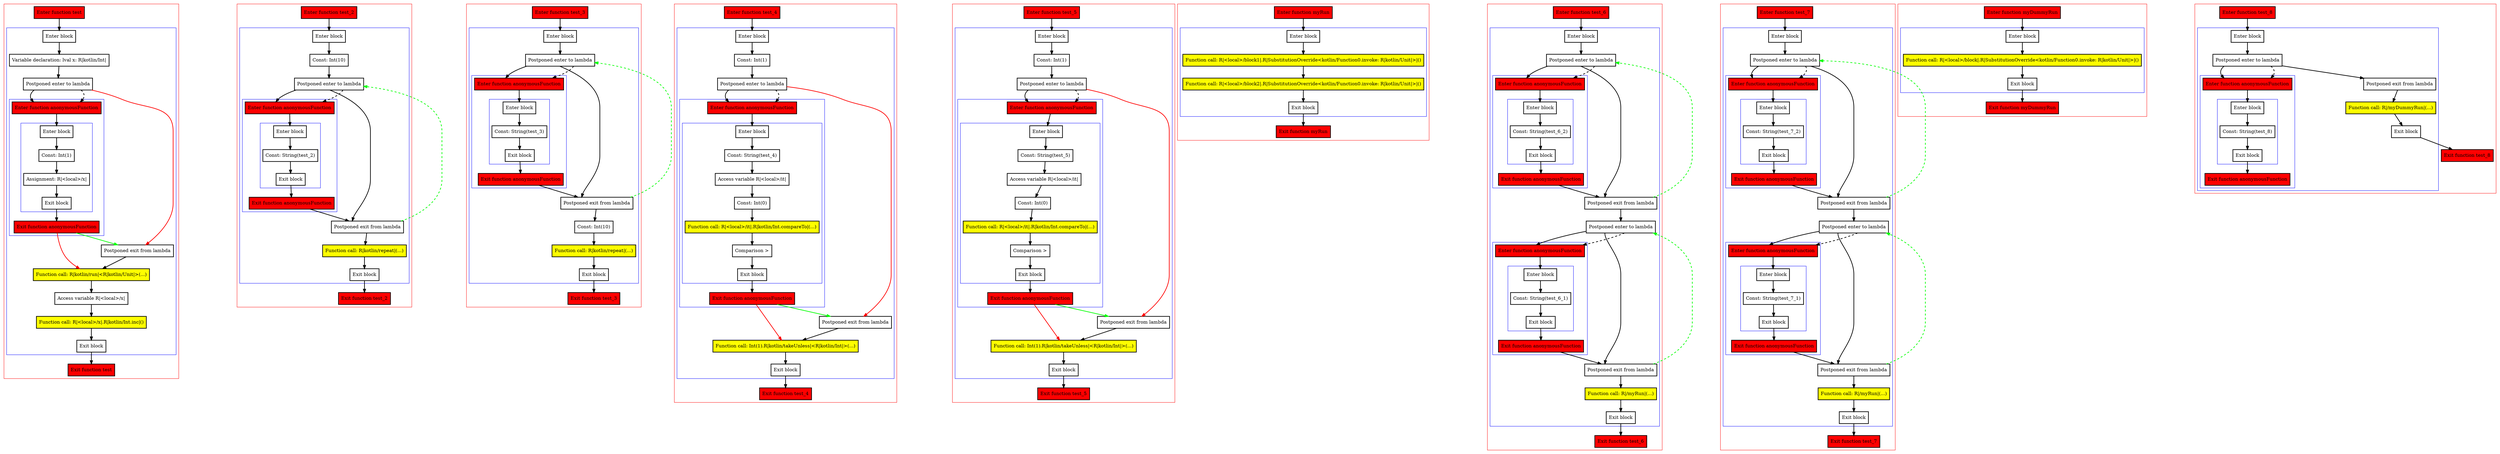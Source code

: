 digraph callsInPlace_kt {
    graph [nodesep=3]
    node [shape=box penwidth=2]
    edge [penwidth=2]

    subgraph cluster_0 {
        color=red
        0 [label="Enter function test" style="filled" fillcolor=red];
        subgraph cluster_1 {
            color=blue
            1 [label="Enter block"];
            2 [label="Variable declaration: lval x: R|kotlin/Int|"];
            3 [label="Postponed enter to lambda"];
            subgraph cluster_2 {
                color=blue
                10 [label="Enter function anonymousFunction" style="filled" fillcolor=red];
                subgraph cluster_3 {
                    color=blue
                    11 [label="Enter block"];
                    12 [label="Const: Int(1)"];
                    13 [label="Assignment: R|<local>/x|"];
                    14 [label="Exit block"];
                }
                15 [label="Exit function anonymousFunction" style="filled" fillcolor=red];
            }
            4 [label="Postponed exit from lambda"];
            5 [label="Function call: R|kotlin/run|<R|kotlin/Unit|>(...)" style="filled" fillcolor=yellow];
            6 [label="Access variable R|<local>/x|"];
            7 [label="Function call: R|<local>/x|.R|kotlin/Int.inc|()" style="filled" fillcolor=yellow];
            8 [label="Exit block"];
        }
        9 [label="Exit function test" style="filled" fillcolor=red];
    }
    0 -> {1};
    1 -> {2};
    2 -> {3};
    3 -> {10};
    3 -> {4} [color=red];
    3 -> {10} [style=dashed];
    4 -> {5};
    5 -> {6};
    6 -> {7};
    7 -> {8};
    8 -> {9};
    10 -> {11};
    11 -> {12};
    12 -> {13};
    13 -> {14};
    14 -> {15};
    15 -> {5} [color=red];
    15 -> {4} [color=green];

    subgraph cluster_4 {
        color=red
        16 [label="Enter function test_2" style="filled" fillcolor=red];
        subgraph cluster_5 {
            color=blue
            17 [label="Enter block"];
            18 [label="Const: Int(10)"];
            19 [label="Postponed enter to lambda"];
            subgraph cluster_6 {
                color=blue
                24 [label="Enter function anonymousFunction" style="filled" fillcolor=red];
                subgraph cluster_7 {
                    color=blue
                    25 [label="Enter block"];
                    26 [label="Const: String(test_2)"];
                    27 [label="Exit block"];
                }
                28 [label="Exit function anonymousFunction" style="filled" fillcolor=red];
            }
            20 [label="Postponed exit from lambda"];
            21 [label="Function call: R|kotlin/repeat|(...)" style="filled" fillcolor=yellow];
            22 [label="Exit block"];
        }
        23 [label="Exit function test_2" style="filled" fillcolor=red];
    }
    16 -> {17};
    17 -> {18};
    18 -> {19};
    19 -> {20 24};
    19 -> {24} [style=dashed];
    20 -> {21};
    20 -> {19} [color=green style=dashed];
    21 -> {22};
    22 -> {23};
    24 -> {25};
    25 -> {26};
    26 -> {27};
    27 -> {28};
    28 -> {20};

    subgraph cluster_8 {
        color=red
        29 [label="Enter function test_3" style="filled" fillcolor=red];
        subgraph cluster_9 {
            color=blue
            30 [label="Enter block"];
            31 [label="Postponed enter to lambda"];
            subgraph cluster_10 {
                color=blue
                37 [label="Enter function anonymousFunction" style="filled" fillcolor=red];
                subgraph cluster_11 {
                    color=blue
                    38 [label="Enter block"];
                    39 [label="Const: String(test_3)"];
                    40 [label="Exit block"];
                }
                41 [label="Exit function anonymousFunction" style="filled" fillcolor=red];
            }
            32 [label="Postponed exit from lambda"];
            33 [label="Const: Int(10)"];
            34 [label="Function call: R|kotlin/repeat|(...)" style="filled" fillcolor=yellow];
            35 [label="Exit block"];
        }
        36 [label="Exit function test_3" style="filled" fillcolor=red];
    }
    29 -> {30};
    30 -> {31};
    31 -> {32 37};
    31 -> {37} [style=dashed];
    32 -> {33};
    32 -> {31} [color=green style=dashed];
    33 -> {34};
    34 -> {35};
    35 -> {36};
    37 -> {38};
    38 -> {39};
    39 -> {40};
    40 -> {41};
    41 -> {32};

    subgraph cluster_12 {
        color=red
        42 [label="Enter function test_4" style="filled" fillcolor=red];
        subgraph cluster_13 {
            color=blue
            43 [label="Enter block"];
            44 [label="Const: Int(1)"];
            45 [label="Postponed enter to lambda"];
            subgraph cluster_14 {
                color=blue
                50 [label="Enter function anonymousFunction" style="filled" fillcolor=red];
                subgraph cluster_15 {
                    color=blue
                    51 [label="Enter block"];
                    52 [label="Const: String(test_4)"];
                    53 [label="Access variable R|<local>/it|"];
                    54 [label="Const: Int(0)"];
                    55 [label="Function call: R|<local>/it|.R|kotlin/Int.compareTo|(...)" style="filled" fillcolor=yellow];
                    56 [label="Comparison >"];
                    57 [label="Exit block"];
                }
                58 [label="Exit function anonymousFunction" style="filled" fillcolor=red];
            }
            46 [label="Postponed exit from lambda"];
            47 [label="Function call: Int(1).R|kotlin/takeUnless|<R|kotlin/Int|>(...)" style="filled" fillcolor=yellow];
            48 [label="Exit block"];
        }
        49 [label="Exit function test_4" style="filled" fillcolor=red];
    }
    42 -> {43};
    43 -> {44};
    44 -> {45};
    45 -> {50};
    45 -> {46} [color=red];
    45 -> {50} [style=dashed];
    46 -> {47};
    47 -> {48};
    48 -> {49};
    50 -> {51};
    51 -> {52};
    52 -> {53};
    53 -> {54};
    54 -> {55};
    55 -> {56};
    56 -> {57};
    57 -> {58};
    58 -> {47} [color=red];
    58 -> {46} [color=green];

    subgraph cluster_16 {
        color=red
        59 [label="Enter function test_5" style="filled" fillcolor=red];
        subgraph cluster_17 {
            color=blue
            60 [label="Enter block"];
            61 [label="Const: Int(1)"];
            62 [label="Postponed enter to lambda"];
            subgraph cluster_18 {
                color=blue
                67 [label="Enter function anonymousFunction" style="filled" fillcolor=red];
                subgraph cluster_19 {
                    color=blue
                    68 [label="Enter block"];
                    69 [label="Const: String(test_5)"];
                    70 [label="Access variable R|<local>/it|"];
                    71 [label="Const: Int(0)"];
                    72 [label="Function call: R|<local>/it|.R|kotlin/Int.compareTo|(...)" style="filled" fillcolor=yellow];
                    73 [label="Comparison >"];
                    74 [label="Exit block"];
                }
                75 [label="Exit function anonymousFunction" style="filled" fillcolor=red];
            }
            63 [label="Postponed exit from lambda"];
            64 [label="Function call: Int(1).R|kotlin/takeUnless|<R|kotlin/Int|>(...)" style="filled" fillcolor=yellow];
            65 [label="Exit block"];
        }
        66 [label="Exit function test_5" style="filled" fillcolor=red];
    }
    59 -> {60};
    60 -> {61};
    61 -> {62};
    62 -> {67};
    62 -> {63} [color=red];
    62 -> {67} [style=dashed];
    63 -> {64};
    64 -> {65};
    65 -> {66};
    67 -> {68};
    68 -> {69};
    69 -> {70};
    70 -> {71};
    71 -> {72};
    72 -> {73};
    73 -> {74};
    74 -> {75};
    75 -> {64} [color=red];
    75 -> {63} [color=green];

    subgraph cluster_20 {
        color=red
        76 [label="Enter function myRun" style="filled" fillcolor=red];
        subgraph cluster_21 {
            color=blue
            77 [label="Enter block"];
            78 [label="Function call: R|<local>/block1|.R|SubstitutionOverride<kotlin/Function0.invoke: R|kotlin/Unit|>|()" style="filled" fillcolor=yellow];
            79 [label="Function call: R|<local>/block2|.R|SubstitutionOverride<kotlin/Function0.invoke: R|kotlin/Unit|>|()" style="filled" fillcolor=yellow];
            80 [label="Exit block"];
        }
        81 [label="Exit function myRun" style="filled" fillcolor=red];
    }
    76 -> {77};
    77 -> {78};
    78 -> {79};
    79 -> {80};
    80 -> {81};

    subgraph cluster_22 {
        color=red
        82 [label="Enter function test_6" style="filled" fillcolor=red];
        subgraph cluster_23 {
            color=blue
            83 [label="Enter block"];
            84 [label="Postponed enter to lambda"];
            subgraph cluster_24 {
                color=blue
                96 [label="Enter function anonymousFunction" style="filled" fillcolor=red];
                subgraph cluster_25 {
                    color=blue
                    97 [label="Enter block"];
                    98 [label="Const: String(test_6_2)"];
                    99 [label="Exit block"];
                }
                100 [label="Exit function anonymousFunction" style="filled" fillcolor=red];
            }
            85 [label="Postponed exit from lambda"];
            86 [label="Postponed enter to lambda"];
            subgraph cluster_26 {
                color=blue
                91 [label="Enter function anonymousFunction" style="filled" fillcolor=red];
                subgraph cluster_27 {
                    color=blue
                    92 [label="Enter block"];
                    93 [label="Const: String(test_6_1)"];
                    94 [label="Exit block"];
                }
                95 [label="Exit function anonymousFunction" style="filled" fillcolor=red];
            }
            87 [label="Postponed exit from lambda"];
            88 [label="Function call: R|/myRun|(...)" style="filled" fillcolor=yellow];
            89 [label="Exit block"];
        }
        90 [label="Exit function test_6" style="filled" fillcolor=red];
    }
    82 -> {83};
    83 -> {84};
    84 -> {85 96};
    84 -> {96} [style=dashed];
    85 -> {86};
    85 -> {84} [color=green style=dashed];
    86 -> {87 91};
    86 -> {91} [style=dashed];
    87 -> {88};
    87 -> {86} [color=green style=dashed];
    88 -> {89};
    89 -> {90};
    91 -> {92};
    92 -> {93};
    93 -> {94};
    94 -> {95};
    95 -> {87};
    96 -> {97};
    97 -> {98};
    98 -> {99};
    99 -> {100};
    100 -> {85};

    subgraph cluster_28 {
        color=red
        101 [label="Enter function test_7" style="filled" fillcolor=red];
        subgraph cluster_29 {
            color=blue
            102 [label="Enter block"];
            103 [label="Postponed enter to lambda"];
            subgraph cluster_30 {
                color=blue
                110 [label="Enter function anonymousFunction" style="filled" fillcolor=red];
                subgraph cluster_31 {
                    color=blue
                    111 [label="Enter block"];
                    112 [label="Const: String(test_7_2)"];
                    113 [label="Exit block"];
                }
                114 [label="Exit function anonymousFunction" style="filled" fillcolor=red];
            }
            104 [label="Postponed exit from lambda"];
            105 [label="Postponed enter to lambda"];
            subgraph cluster_32 {
                color=blue
                115 [label="Enter function anonymousFunction" style="filled" fillcolor=red];
                subgraph cluster_33 {
                    color=blue
                    116 [label="Enter block"];
                    117 [label="Const: String(test_7_1)"];
                    118 [label="Exit block"];
                }
                119 [label="Exit function anonymousFunction" style="filled" fillcolor=red];
            }
            106 [label="Postponed exit from lambda"];
            107 [label="Function call: R|/myRun|(...)" style="filled" fillcolor=yellow];
            108 [label="Exit block"];
        }
        109 [label="Exit function test_7" style="filled" fillcolor=red];
    }
    101 -> {102};
    102 -> {103};
    103 -> {104 110};
    103 -> {110} [style=dashed];
    104 -> {105};
    104 -> {103} [color=green style=dashed];
    105 -> {106 115};
    105 -> {115} [style=dashed];
    106 -> {107};
    106 -> {105} [color=green style=dashed];
    107 -> {108};
    108 -> {109};
    110 -> {111};
    111 -> {112};
    112 -> {113};
    113 -> {114};
    114 -> {104};
    115 -> {116};
    116 -> {117};
    117 -> {118};
    118 -> {119};
    119 -> {106};

    subgraph cluster_34 {
        color=red
        120 [label="Enter function myDummyRun" style="filled" fillcolor=red];
        subgraph cluster_35 {
            color=blue
            121 [label="Enter block"];
            122 [label="Function call: R|<local>/block|.R|SubstitutionOverride<kotlin/Function0.invoke: R|kotlin/Unit|>|()" style="filled" fillcolor=yellow];
            123 [label="Exit block"];
        }
        124 [label="Exit function myDummyRun" style="filled" fillcolor=red];
    }
    120 -> {121};
    121 -> {122};
    122 -> {123};
    123 -> {124};

    subgraph cluster_36 {
        color=red
        125 [label="Enter function test_8" style="filled" fillcolor=red];
        subgraph cluster_37 {
            color=blue
            126 [label="Enter block"];
            127 [label="Postponed enter to lambda"];
            subgraph cluster_38 {
                color=blue
                132 [label="Enter function anonymousFunction" style="filled" fillcolor=red];
                subgraph cluster_39 {
                    color=blue
                    133 [label="Enter block"];
                    134 [label="Const: String(test_8)"];
                    135 [label="Exit block"];
                }
                136 [label="Exit function anonymousFunction" style="filled" fillcolor=red];
            }
            128 [label="Postponed exit from lambda"];
            129 [label="Function call: R|/myDummyRun|(...)" style="filled" fillcolor=yellow];
            130 [label="Exit block"];
        }
        131 [label="Exit function test_8" style="filled" fillcolor=red];
    }
    125 -> {126};
    126 -> {127};
    127 -> {128 132};
    127 -> {132} [style=dashed];
    128 -> {129};
    129 -> {130};
    130 -> {131};
    132 -> {133};
    133 -> {134};
    134 -> {135};
    135 -> {136};

}
